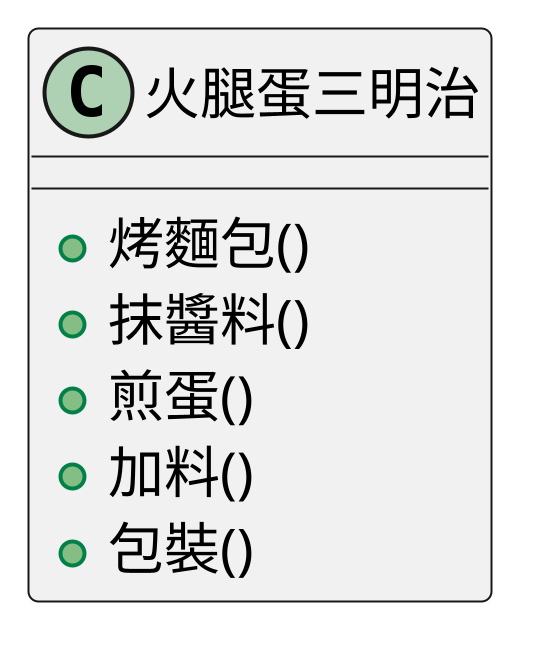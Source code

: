 @startuml

scale 800*800

skinparam defaultFontName "Noto Sans CJK TC Regular"

class 火腿蛋三明治 {
	+ 烤麵包()
	+ 抹醬料()
	+ 煎蛋()
	+ 加料()
	+ 包裝()
}

@enduml